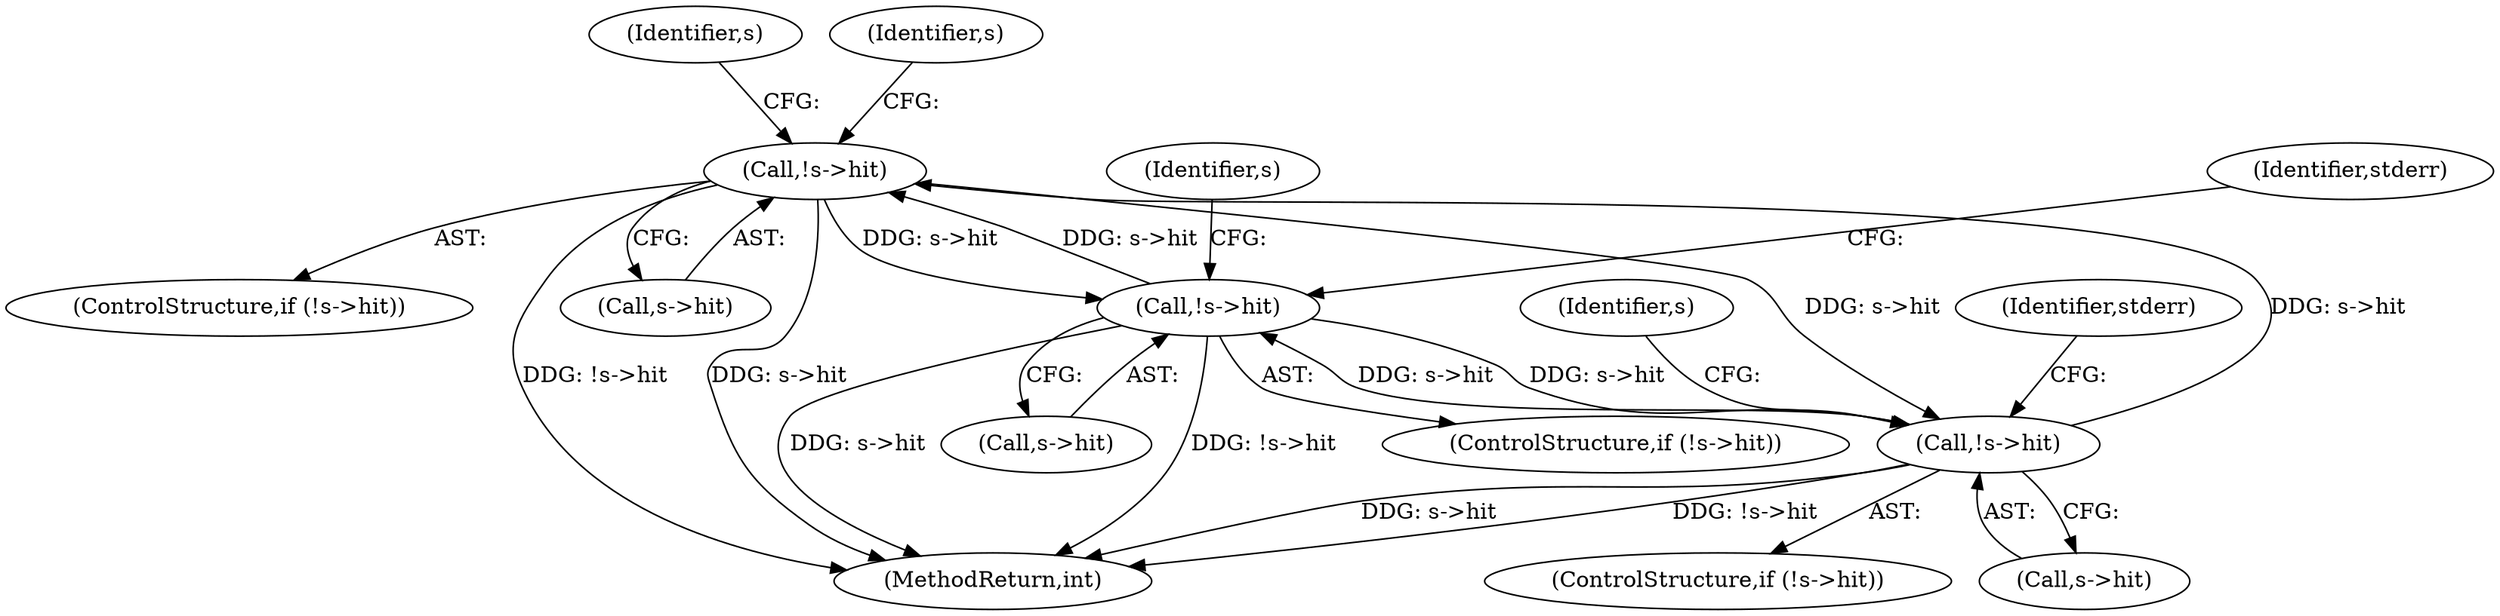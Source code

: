digraph "0_openssl_2c0d295e26306e15a92eb23a84a1802005c1c137@pointer" {
"1000319" [label="(Call,!s->hit)"];
"1000556" [label="(Call,!s->hit)"];
"1000319" [label="(Call,!s->hit)"];
"1000697" [label="(Call,!s->hit)"];
"1000416" [label="(Identifier,s)"];
"1000318" [label="(ControlStructure,if (!s->hit))"];
"1000327" [label="(Identifier,s)"];
"1000319" [label="(Call,!s->hit)"];
"1000320" [label="(Call,s->hit)"];
"1000697" [label="(Call,!s->hit)"];
"1000564" [label="(Identifier,s)"];
"1000696" [label="(ControlStructure,if (!s->hit))"];
"1000705" [label="(Identifier,s)"];
"1000698" [label="(Call,s->hit)"];
"1000556" [label="(Call,!s->hit)"];
"1000555" [label="(ControlStructure,if (!s->hit))"];
"1000622" [label="(Identifier,stderr)"];
"1000750" [label="(Identifier,stderr)"];
"1000557" [label="(Call,s->hit)"];
"1001283" [label="(MethodReturn,int)"];
"1000319" -> "1000318"  [label="AST: "];
"1000319" -> "1000320"  [label="CFG: "];
"1000320" -> "1000319"  [label="AST: "];
"1000327" -> "1000319"  [label="CFG: "];
"1000416" -> "1000319"  [label="CFG: "];
"1000319" -> "1001283"  [label="DDG: !s->hit"];
"1000319" -> "1001283"  [label="DDG: s->hit"];
"1000556" -> "1000319"  [label="DDG: s->hit"];
"1000697" -> "1000319"  [label="DDG: s->hit"];
"1000319" -> "1000556"  [label="DDG: s->hit"];
"1000319" -> "1000697"  [label="DDG: s->hit"];
"1000556" -> "1000555"  [label="AST: "];
"1000556" -> "1000557"  [label="CFG: "];
"1000557" -> "1000556"  [label="AST: "];
"1000564" -> "1000556"  [label="CFG: "];
"1000622" -> "1000556"  [label="CFG: "];
"1000556" -> "1001283"  [label="DDG: s->hit"];
"1000556" -> "1001283"  [label="DDG: !s->hit"];
"1000697" -> "1000556"  [label="DDG: s->hit"];
"1000556" -> "1000697"  [label="DDG: s->hit"];
"1000697" -> "1000696"  [label="AST: "];
"1000697" -> "1000698"  [label="CFG: "];
"1000698" -> "1000697"  [label="AST: "];
"1000705" -> "1000697"  [label="CFG: "];
"1000750" -> "1000697"  [label="CFG: "];
"1000697" -> "1001283"  [label="DDG: !s->hit"];
"1000697" -> "1001283"  [label="DDG: s->hit"];
}
